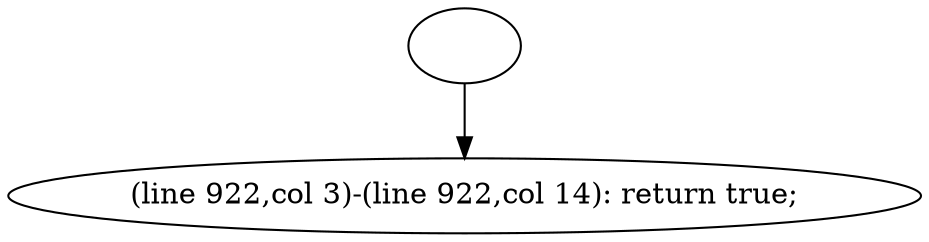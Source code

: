 digraph G {
  1 [ label="" ];
  2 [ label="(line 922,col 3)-(line 922,col 14): return true;" ];
  1 -> 2;
}
